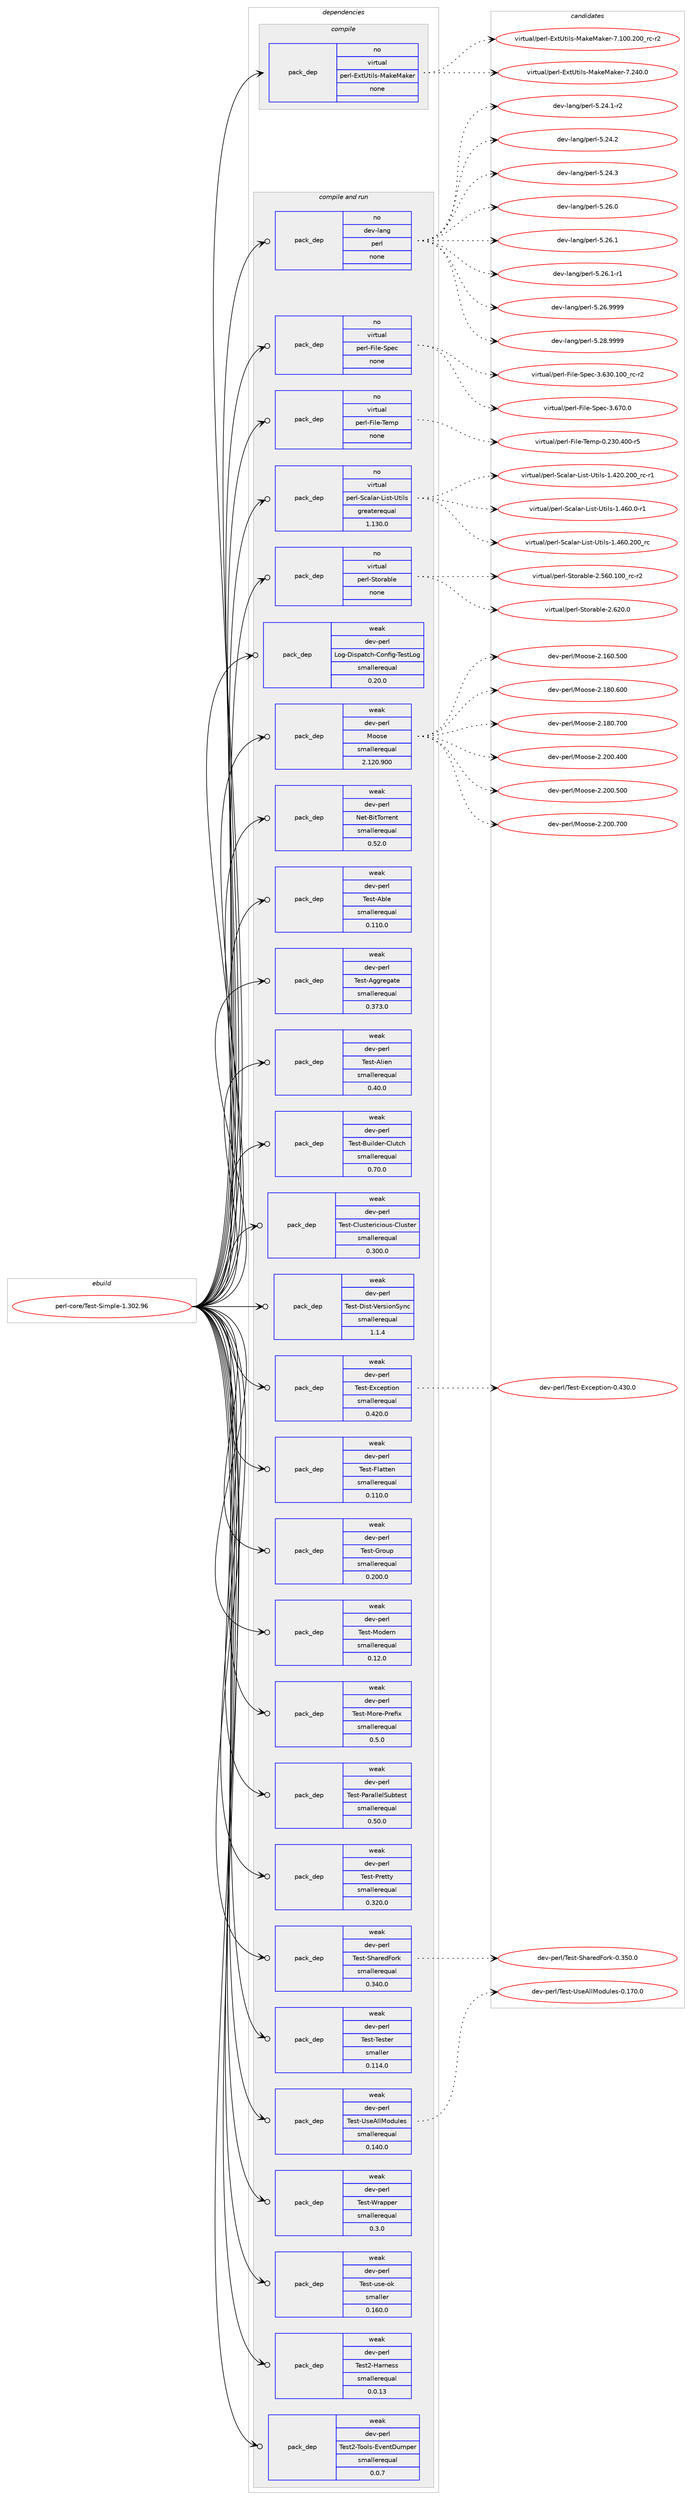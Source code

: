 digraph prolog {

# *************
# Graph options
# *************

newrank=true;
concentrate=true;
compound=true;
graph [rankdir=LR,fontname=Helvetica,fontsize=10,ranksep=1.5];#, ranksep=2.5, nodesep=0.2];
edge  [arrowhead=vee];
node  [fontname=Helvetica,fontsize=10];

# **********
# The ebuild
# **********

subgraph cluster_leftcol {
color=gray;
rank=same;
label=<<i>ebuild</i>>;
id [label="perl-core/Test-Simple-1.302.96", color=red, width=4, href="../perl-core/Test-Simple-1.302.96.svg"];
}

# ****************
# The dependencies
# ****************

subgraph cluster_midcol {
color=gray;
label=<<i>dependencies</i>>;
subgraph cluster_compile {
fillcolor="#eeeeee";
style=filled;
label=<<i>compile</i>>;
subgraph pack701 {
dependency1033 [label=<<TABLE BORDER="0" CELLBORDER="1" CELLSPACING="0" CELLPADDING="4" WIDTH="220"><TR><TD ROWSPAN="6" CELLPADDING="30">pack_dep</TD></TR><TR><TD WIDTH="110">no</TD></TR><TR><TD>virtual</TD></TR><TR><TD>perl-ExtUtils-MakeMaker</TD></TR><TR><TD>none</TD></TR><TR><TD></TD></TR></TABLE>>, shape=none, color=blue];
}
id:e -> dependency1033:w [weight=20,style="solid",arrowhead="vee"];
}
subgraph cluster_compileandrun {
fillcolor="#eeeeee";
style=filled;
label=<<i>compile and run</i>>;
subgraph pack702 {
dependency1034 [label=<<TABLE BORDER="0" CELLBORDER="1" CELLSPACING="0" CELLPADDING="4" WIDTH="220"><TR><TD ROWSPAN="6" CELLPADDING="30">pack_dep</TD></TR><TR><TD WIDTH="110">no</TD></TR><TR><TD>dev-lang</TD></TR><TR><TD>perl</TD></TR><TR><TD>none</TD></TR><TR><TD></TD></TR></TABLE>>, shape=none, color=blue];
}
id:e -> dependency1034:w [weight=20,style="solid",arrowhead="odotvee"];
subgraph pack703 {
dependency1035 [label=<<TABLE BORDER="0" CELLBORDER="1" CELLSPACING="0" CELLPADDING="4" WIDTH="220"><TR><TD ROWSPAN="6" CELLPADDING="30">pack_dep</TD></TR><TR><TD WIDTH="110">no</TD></TR><TR><TD>virtual</TD></TR><TR><TD>perl-File-Spec</TD></TR><TR><TD>none</TD></TR><TR><TD></TD></TR></TABLE>>, shape=none, color=blue];
}
id:e -> dependency1035:w [weight=20,style="solid",arrowhead="odotvee"];
subgraph pack704 {
dependency1036 [label=<<TABLE BORDER="0" CELLBORDER="1" CELLSPACING="0" CELLPADDING="4" WIDTH="220"><TR><TD ROWSPAN="6" CELLPADDING="30">pack_dep</TD></TR><TR><TD WIDTH="110">no</TD></TR><TR><TD>virtual</TD></TR><TR><TD>perl-File-Temp</TD></TR><TR><TD>none</TD></TR><TR><TD></TD></TR></TABLE>>, shape=none, color=blue];
}
id:e -> dependency1036:w [weight=20,style="solid",arrowhead="odotvee"];
subgraph pack705 {
dependency1037 [label=<<TABLE BORDER="0" CELLBORDER="1" CELLSPACING="0" CELLPADDING="4" WIDTH="220"><TR><TD ROWSPAN="6" CELLPADDING="30">pack_dep</TD></TR><TR><TD WIDTH="110">no</TD></TR><TR><TD>virtual</TD></TR><TR><TD>perl-Scalar-List-Utils</TD></TR><TR><TD>greaterequal</TD></TR><TR><TD>1.130.0</TD></TR></TABLE>>, shape=none, color=blue];
}
id:e -> dependency1037:w [weight=20,style="solid",arrowhead="odotvee"];
subgraph pack706 {
dependency1038 [label=<<TABLE BORDER="0" CELLBORDER="1" CELLSPACING="0" CELLPADDING="4" WIDTH="220"><TR><TD ROWSPAN="6" CELLPADDING="30">pack_dep</TD></TR><TR><TD WIDTH="110">no</TD></TR><TR><TD>virtual</TD></TR><TR><TD>perl-Storable</TD></TR><TR><TD>none</TD></TR><TR><TD></TD></TR></TABLE>>, shape=none, color=blue];
}
id:e -> dependency1038:w [weight=20,style="solid",arrowhead="odotvee"];
subgraph pack707 {
dependency1039 [label=<<TABLE BORDER="0" CELLBORDER="1" CELLSPACING="0" CELLPADDING="4" WIDTH="220"><TR><TD ROWSPAN="6" CELLPADDING="30">pack_dep</TD></TR><TR><TD WIDTH="110">weak</TD></TR><TR><TD>dev-perl</TD></TR><TR><TD>Log-Dispatch-Config-TestLog</TD></TR><TR><TD>smallerequal</TD></TR><TR><TD>0.20.0</TD></TR></TABLE>>, shape=none, color=blue];
}
id:e -> dependency1039:w [weight=20,style="solid",arrowhead="odotvee"];
subgraph pack708 {
dependency1040 [label=<<TABLE BORDER="0" CELLBORDER="1" CELLSPACING="0" CELLPADDING="4" WIDTH="220"><TR><TD ROWSPAN="6" CELLPADDING="30">pack_dep</TD></TR><TR><TD WIDTH="110">weak</TD></TR><TR><TD>dev-perl</TD></TR><TR><TD>Moose</TD></TR><TR><TD>smallerequal</TD></TR><TR><TD>2.120.900</TD></TR></TABLE>>, shape=none, color=blue];
}
id:e -> dependency1040:w [weight=20,style="solid",arrowhead="odotvee"];
subgraph pack709 {
dependency1041 [label=<<TABLE BORDER="0" CELLBORDER="1" CELLSPACING="0" CELLPADDING="4" WIDTH="220"><TR><TD ROWSPAN="6" CELLPADDING="30">pack_dep</TD></TR><TR><TD WIDTH="110">weak</TD></TR><TR><TD>dev-perl</TD></TR><TR><TD>Net-BitTorrent</TD></TR><TR><TD>smallerequal</TD></TR><TR><TD>0.52.0</TD></TR></TABLE>>, shape=none, color=blue];
}
id:e -> dependency1041:w [weight=20,style="solid",arrowhead="odotvee"];
subgraph pack710 {
dependency1042 [label=<<TABLE BORDER="0" CELLBORDER="1" CELLSPACING="0" CELLPADDING="4" WIDTH="220"><TR><TD ROWSPAN="6" CELLPADDING="30">pack_dep</TD></TR><TR><TD WIDTH="110">weak</TD></TR><TR><TD>dev-perl</TD></TR><TR><TD>Test-Able</TD></TR><TR><TD>smallerequal</TD></TR><TR><TD>0.110.0</TD></TR></TABLE>>, shape=none, color=blue];
}
id:e -> dependency1042:w [weight=20,style="solid",arrowhead="odotvee"];
subgraph pack711 {
dependency1043 [label=<<TABLE BORDER="0" CELLBORDER="1" CELLSPACING="0" CELLPADDING="4" WIDTH="220"><TR><TD ROWSPAN="6" CELLPADDING="30">pack_dep</TD></TR><TR><TD WIDTH="110">weak</TD></TR><TR><TD>dev-perl</TD></TR><TR><TD>Test-Aggregate</TD></TR><TR><TD>smallerequal</TD></TR><TR><TD>0.373.0</TD></TR></TABLE>>, shape=none, color=blue];
}
id:e -> dependency1043:w [weight=20,style="solid",arrowhead="odotvee"];
subgraph pack712 {
dependency1044 [label=<<TABLE BORDER="0" CELLBORDER="1" CELLSPACING="0" CELLPADDING="4" WIDTH="220"><TR><TD ROWSPAN="6" CELLPADDING="30">pack_dep</TD></TR><TR><TD WIDTH="110">weak</TD></TR><TR><TD>dev-perl</TD></TR><TR><TD>Test-Alien</TD></TR><TR><TD>smallerequal</TD></TR><TR><TD>0.40.0</TD></TR></TABLE>>, shape=none, color=blue];
}
id:e -> dependency1044:w [weight=20,style="solid",arrowhead="odotvee"];
subgraph pack713 {
dependency1045 [label=<<TABLE BORDER="0" CELLBORDER="1" CELLSPACING="0" CELLPADDING="4" WIDTH="220"><TR><TD ROWSPAN="6" CELLPADDING="30">pack_dep</TD></TR><TR><TD WIDTH="110">weak</TD></TR><TR><TD>dev-perl</TD></TR><TR><TD>Test-Builder-Clutch</TD></TR><TR><TD>smallerequal</TD></TR><TR><TD>0.70.0</TD></TR></TABLE>>, shape=none, color=blue];
}
id:e -> dependency1045:w [weight=20,style="solid",arrowhead="odotvee"];
subgraph pack714 {
dependency1046 [label=<<TABLE BORDER="0" CELLBORDER="1" CELLSPACING="0" CELLPADDING="4" WIDTH="220"><TR><TD ROWSPAN="6" CELLPADDING="30">pack_dep</TD></TR><TR><TD WIDTH="110">weak</TD></TR><TR><TD>dev-perl</TD></TR><TR><TD>Test-Clustericious-Cluster</TD></TR><TR><TD>smallerequal</TD></TR><TR><TD>0.300.0</TD></TR></TABLE>>, shape=none, color=blue];
}
id:e -> dependency1046:w [weight=20,style="solid",arrowhead="odotvee"];
subgraph pack715 {
dependency1047 [label=<<TABLE BORDER="0" CELLBORDER="1" CELLSPACING="0" CELLPADDING="4" WIDTH="220"><TR><TD ROWSPAN="6" CELLPADDING="30">pack_dep</TD></TR><TR><TD WIDTH="110">weak</TD></TR><TR><TD>dev-perl</TD></TR><TR><TD>Test-Dist-VersionSync</TD></TR><TR><TD>smallerequal</TD></TR><TR><TD>1.1.4</TD></TR></TABLE>>, shape=none, color=blue];
}
id:e -> dependency1047:w [weight=20,style="solid",arrowhead="odotvee"];
subgraph pack716 {
dependency1048 [label=<<TABLE BORDER="0" CELLBORDER="1" CELLSPACING="0" CELLPADDING="4" WIDTH="220"><TR><TD ROWSPAN="6" CELLPADDING="30">pack_dep</TD></TR><TR><TD WIDTH="110">weak</TD></TR><TR><TD>dev-perl</TD></TR><TR><TD>Test-Exception</TD></TR><TR><TD>smallerequal</TD></TR><TR><TD>0.420.0</TD></TR></TABLE>>, shape=none, color=blue];
}
id:e -> dependency1048:w [weight=20,style="solid",arrowhead="odotvee"];
subgraph pack717 {
dependency1049 [label=<<TABLE BORDER="0" CELLBORDER="1" CELLSPACING="0" CELLPADDING="4" WIDTH="220"><TR><TD ROWSPAN="6" CELLPADDING="30">pack_dep</TD></TR><TR><TD WIDTH="110">weak</TD></TR><TR><TD>dev-perl</TD></TR><TR><TD>Test-Flatten</TD></TR><TR><TD>smallerequal</TD></TR><TR><TD>0.110.0</TD></TR></TABLE>>, shape=none, color=blue];
}
id:e -> dependency1049:w [weight=20,style="solid",arrowhead="odotvee"];
subgraph pack718 {
dependency1050 [label=<<TABLE BORDER="0" CELLBORDER="1" CELLSPACING="0" CELLPADDING="4" WIDTH="220"><TR><TD ROWSPAN="6" CELLPADDING="30">pack_dep</TD></TR><TR><TD WIDTH="110">weak</TD></TR><TR><TD>dev-perl</TD></TR><TR><TD>Test-Group</TD></TR><TR><TD>smallerequal</TD></TR><TR><TD>0.200.0</TD></TR></TABLE>>, shape=none, color=blue];
}
id:e -> dependency1050:w [weight=20,style="solid",arrowhead="odotvee"];
subgraph pack719 {
dependency1051 [label=<<TABLE BORDER="0" CELLBORDER="1" CELLSPACING="0" CELLPADDING="4" WIDTH="220"><TR><TD ROWSPAN="6" CELLPADDING="30">pack_dep</TD></TR><TR><TD WIDTH="110">weak</TD></TR><TR><TD>dev-perl</TD></TR><TR><TD>Test-Modern</TD></TR><TR><TD>smallerequal</TD></TR><TR><TD>0.12.0</TD></TR></TABLE>>, shape=none, color=blue];
}
id:e -> dependency1051:w [weight=20,style="solid",arrowhead="odotvee"];
subgraph pack720 {
dependency1052 [label=<<TABLE BORDER="0" CELLBORDER="1" CELLSPACING="0" CELLPADDING="4" WIDTH="220"><TR><TD ROWSPAN="6" CELLPADDING="30">pack_dep</TD></TR><TR><TD WIDTH="110">weak</TD></TR><TR><TD>dev-perl</TD></TR><TR><TD>Test-More-Prefix</TD></TR><TR><TD>smallerequal</TD></TR><TR><TD>0.5.0</TD></TR></TABLE>>, shape=none, color=blue];
}
id:e -> dependency1052:w [weight=20,style="solid",arrowhead="odotvee"];
subgraph pack721 {
dependency1053 [label=<<TABLE BORDER="0" CELLBORDER="1" CELLSPACING="0" CELLPADDING="4" WIDTH="220"><TR><TD ROWSPAN="6" CELLPADDING="30">pack_dep</TD></TR><TR><TD WIDTH="110">weak</TD></TR><TR><TD>dev-perl</TD></TR><TR><TD>Test-ParallelSubtest</TD></TR><TR><TD>smallerequal</TD></TR><TR><TD>0.50.0</TD></TR></TABLE>>, shape=none, color=blue];
}
id:e -> dependency1053:w [weight=20,style="solid",arrowhead="odotvee"];
subgraph pack722 {
dependency1054 [label=<<TABLE BORDER="0" CELLBORDER="1" CELLSPACING="0" CELLPADDING="4" WIDTH="220"><TR><TD ROWSPAN="6" CELLPADDING="30">pack_dep</TD></TR><TR><TD WIDTH="110">weak</TD></TR><TR><TD>dev-perl</TD></TR><TR><TD>Test-Pretty</TD></TR><TR><TD>smallerequal</TD></TR><TR><TD>0.320.0</TD></TR></TABLE>>, shape=none, color=blue];
}
id:e -> dependency1054:w [weight=20,style="solid",arrowhead="odotvee"];
subgraph pack723 {
dependency1055 [label=<<TABLE BORDER="0" CELLBORDER="1" CELLSPACING="0" CELLPADDING="4" WIDTH="220"><TR><TD ROWSPAN="6" CELLPADDING="30">pack_dep</TD></TR><TR><TD WIDTH="110">weak</TD></TR><TR><TD>dev-perl</TD></TR><TR><TD>Test-SharedFork</TD></TR><TR><TD>smallerequal</TD></TR><TR><TD>0.340.0</TD></TR></TABLE>>, shape=none, color=blue];
}
id:e -> dependency1055:w [weight=20,style="solid",arrowhead="odotvee"];
subgraph pack724 {
dependency1056 [label=<<TABLE BORDER="0" CELLBORDER="1" CELLSPACING="0" CELLPADDING="4" WIDTH="220"><TR><TD ROWSPAN="6" CELLPADDING="30">pack_dep</TD></TR><TR><TD WIDTH="110">weak</TD></TR><TR><TD>dev-perl</TD></TR><TR><TD>Test-Tester</TD></TR><TR><TD>smaller</TD></TR><TR><TD>0.114.0</TD></TR></TABLE>>, shape=none, color=blue];
}
id:e -> dependency1056:w [weight=20,style="solid",arrowhead="odotvee"];
subgraph pack725 {
dependency1057 [label=<<TABLE BORDER="0" CELLBORDER="1" CELLSPACING="0" CELLPADDING="4" WIDTH="220"><TR><TD ROWSPAN="6" CELLPADDING="30">pack_dep</TD></TR><TR><TD WIDTH="110">weak</TD></TR><TR><TD>dev-perl</TD></TR><TR><TD>Test-UseAllModules</TD></TR><TR><TD>smallerequal</TD></TR><TR><TD>0.140.0</TD></TR></TABLE>>, shape=none, color=blue];
}
id:e -> dependency1057:w [weight=20,style="solid",arrowhead="odotvee"];
subgraph pack726 {
dependency1058 [label=<<TABLE BORDER="0" CELLBORDER="1" CELLSPACING="0" CELLPADDING="4" WIDTH="220"><TR><TD ROWSPAN="6" CELLPADDING="30">pack_dep</TD></TR><TR><TD WIDTH="110">weak</TD></TR><TR><TD>dev-perl</TD></TR><TR><TD>Test-Wrapper</TD></TR><TR><TD>smallerequal</TD></TR><TR><TD>0.3.0</TD></TR></TABLE>>, shape=none, color=blue];
}
id:e -> dependency1058:w [weight=20,style="solid",arrowhead="odotvee"];
subgraph pack727 {
dependency1059 [label=<<TABLE BORDER="0" CELLBORDER="1" CELLSPACING="0" CELLPADDING="4" WIDTH="220"><TR><TD ROWSPAN="6" CELLPADDING="30">pack_dep</TD></TR><TR><TD WIDTH="110">weak</TD></TR><TR><TD>dev-perl</TD></TR><TR><TD>Test-use-ok</TD></TR><TR><TD>smaller</TD></TR><TR><TD>0.160.0</TD></TR></TABLE>>, shape=none, color=blue];
}
id:e -> dependency1059:w [weight=20,style="solid",arrowhead="odotvee"];
subgraph pack728 {
dependency1060 [label=<<TABLE BORDER="0" CELLBORDER="1" CELLSPACING="0" CELLPADDING="4" WIDTH="220"><TR><TD ROWSPAN="6" CELLPADDING="30">pack_dep</TD></TR><TR><TD WIDTH="110">weak</TD></TR><TR><TD>dev-perl</TD></TR><TR><TD>Test2-Harness</TD></TR><TR><TD>smallerequal</TD></TR><TR><TD>0.0.13</TD></TR></TABLE>>, shape=none, color=blue];
}
id:e -> dependency1060:w [weight=20,style="solid",arrowhead="odotvee"];
subgraph pack729 {
dependency1061 [label=<<TABLE BORDER="0" CELLBORDER="1" CELLSPACING="0" CELLPADDING="4" WIDTH="220"><TR><TD ROWSPAN="6" CELLPADDING="30">pack_dep</TD></TR><TR><TD WIDTH="110">weak</TD></TR><TR><TD>dev-perl</TD></TR><TR><TD>Test2-Tools-EventDumper</TD></TR><TR><TD>smallerequal</TD></TR><TR><TD>0.0.7</TD></TR></TABLE>>, shape=none, color=blue];
}
id:e -> dependency1061:w [weight=20,style="solid",arrowhead="odotvee"];
}
subgraph cluster_run {
fillcolor="#eeeeee";
style=filled;
label=<<i>run</i>>;
}
}

# **************
# The candidates
# **************

subgraph cluster_choices {
rank=same;
color=gray;
label=<<i>candidates</i>>;

subgraph choice701 {
color=black;
nodesep=1;
choice118105114116117971084711210111410845691201168511610510811545779710710177971071011144555464948484650484895114994511450 [label="virtual/perl-ExtUtils-MakeMaker-7.100.200_rc-r2", color=red, width=4,href="../virtual/perl-ExtUtils-MakeMaker-7.100.200_rc-r2.svg"];
choice118105114116117971084711210111410845691201168511610510811545779710710177971071011144555465052484648 [label="virtual/perl-ExtUtils-MakeMaker-7.240.0", color=red, width=4,href="../virtual/perl-ExtUtils-MakeMaker-7.240.0.svg"];
dependency1033:e -> choice118105114116117971084711210111410845691201168511610510811545779710710177971071011144555464948484650484895114994511450:w [style=dotted,weight="100"];
dependency1033:e -> choice118105114116117971084711210111410845691201168511610510811545779710710177971071011144555465052484648:w [style=dotted,weight="100"];
}
subgraph choice702 {
color=black;
nodesep=1;
choice100101118451089711010347112101114108455346505246494511450 [label="dev-lang/perl-5.24.1-r2", color=red, width=4,href="../dev-lang/perl-5.24.1-r2.svg"];
choice10010111845108971101034711210111410845534650524650 [label="dev-lang/perl-5.24.2", color=red, width=4,href="../dev-lang/perl-5.24.2.svg"];
choice10010111845108971101034711210111410845534650524651 [label="dev-lang/perl-5.24.3", color=red, width=4,href="../dev-lang/perl-5.24.3.svg"];
choice10010111845108971101034711210111410845534650544648 [label="dev-lang/perl-5.26.0", color=red, width=4,href="../dev-lang/perl-5.26.0.svg"];
choice10010111845108971101034711210111410845534650544649 [label="dev-lang/perl-5.26.1", color=red, width=4,href="../dev-lang/perl-5.26.1.svg"];
choice100101118451089711010347112101114108455346505446494511449 [label="dev-lang/perl-5.26.1-r1", color=red, width=4,href="../dev-lang/perl-5.26.1-r1.svg"];
choice10010111845108971101034711210111410845534650544657575757 [label="dev-lang/perl-5.26.9999", color=red, width=4,href="../dev-lang/perl-5.26.9999.svg"];
choice10010111845108971101034711210111410845534650564657575757 [label="dev-lang/perl-5.28.9999", color=red, width=4,href="../dev-lang/perl-5.28.9999.svg"];
dependency1034:e -> choice100101118451089711010347112101114108455346505246494511450:w [style=dotted,weight="100"];
dependency1034:e -> choice10010111845108971101034711210111410845534650524650:w [style=dotted,weight="100"];
dependency1034:e -> choice10010111845108971101034711210111410845534650524651:w [style=dotted,weight="100"];
dependency1034:e -> choice10010111845108971101034711210111410845534650544648:w [style=dotted,weight="100"];
dependency1034:e -> choice10010111845108971101034711210111410845534650544649:w [style=dotted,weight="100"];
dependency1034:e -> choice100101118451089711010347112101114108455346505446494511449:w [style=dotted,weight="100"];
dependency1034:e -> choice10010111845108971101034711210111410845534650544657575757:w [style=dotted,weight="100"];
dependency1034:e -> choice10010111845108971101034711210111410845534650564657575757:w [style=dotted,weight="100"];
}
subgraph choice703 {
color=black;
nodesep=1;
choice118105114116117971084711210111410845701051081014583112101994551465451484649484895114994511450 [label="virtual/perl-File-Spec-3.630.100_rc-r2", color=red, width=4,href="../virtual/perl-File-Spec-3.630.100_rc-r2.svg"];
choice118105114116117971084711210111410845701051081014583112101994551465455484648 [label="virtual/perl-File-Spec-3.670.0", color=red, width=4,href="../virtual/perl-File-Spec-3.670.0.svg"];
dependency1035:e -> choice118105114116117971084711210111410845701051081014583112101994551465451484649484895114994511450:w [style=dotted,weight="100"];
dependency1035:e -> choice118105114116117971084711210111410845701051081014583112101994551465455484648:w [style=dotted,weight="100"];
}
subgraph choice704 {
color=black;
nodesep=1;
choice118105114116117971084711210111410845701051081014584101109112454846505148465248484511453 [label="virtual/perl-File-Temp-0.230.400-r5", color=red, width=4,href="../virtual/perl-File-Temp-0.230.400-r5.svg"];
dependency1036:e -> choice118105114116117971084711210111410845701051081014584101109112454846505148465248484511453:w [style=dotted,weight="100"];
}
subgraph choice705 {
color=black;
nodesep=1;
choice11810511411611797108471121011141084583999710897114457610511511645851161051081154549465250484650484895114994511449 [label="virtual/perl-Scalar-List-Utils-1.420.200_rc-r1", color=red, width=4,href="../virtual/perl-Scalar-List-Utils-1.420.200_rc-r1.svg"];
choice118105114116117971084711210111410845839997108971144576105115116458511610510811545494652544846484511449 [label="virtual/perl-Scalar-List-Utils-1.460.0-r1", color=red, width=4,href="../virtual/perl-Scalar-List-Utils-1.460.0-r1.svg"];
choice1181051141161179710847112101114108458399971089711445761051151164585116105108115454946525448465048489511499 [label="virtual/perl-Scalar-List-Utils-1.460.200_rc", color=red, width=4,href="../virtual/perl-Scalar-List-Utils-1.460.200_rc.svg"];
dependency1037:e -> choice11810511411611797108471121011141084583999710897114457610511511645851161051081154549465250484650484895114994511449:w [style=dotted,weight="100"];
dependency1037:e -> choice118105114116117971084711210111410845839997108971144576105115116458511610510811545494652544846484511449:w [style=dotted,weight="100"];
dependency1037:e -> choice1181051141161179710847112101114108458399971089711445761051151164585116105108115454946525448465048489511499:w [style=dotted,weight="100"];
}
subgraph choice706 {
color=black;
nodesep=1;
choice1181051141161179710847112101114108458311611111497981081014550465354484649484895114994511450 [label="virtual/perl-Storable-2.560.100_rc-r2", color=red, width=4,href="../virtual/perl-Storable-2.560.100_rc-r2.svg"];
choice1181051141161179710847112101114108458311611111497981081014550465450484648 [label="virtual/perl-Storable-2.620.0", color=red, width=4,href="../virtual/perl-Storable-2.620.0.svg"];
dependency1038:e -> choice1181051141161179710847112101114108458311611111497981081014550465354484649484895114994511450:w [style=dotted,weight="100"];
dependency1038:e -> choice1181051141161179710847112101114108458311611111497981081014550465450484648:w [style=dotted,weight="100"];
}
subgraph choice707 {
color=black;
nodesep=1;
}
subgraph choice708 {
color=black;
nodesep=1;
choice10010111845112101114108477711111111510145504649544846534848 [label="dev-perl/Moose-2.160.500", color=red, width=4,href="../dev-perl/Moose-2.160.500.svg"];
choice10010111845112101114108477711111111510145504649564846544848 [label="dev-perl/Moose-2.180.600", color=red, width=4,href="../dev-perl/Moose-2.180.600.svg"];
choice10010111845112101114108477711111111510145504649564846554848 [label="dev-perl/Moose-2.180.700", color=red, width=4,href="../dev-perl/Moose-2.180.700.svg"];
choice10010111845112101114108477711111111510145504650484846524848 [label="dev-perl/Moose-2.200.400", color=red, width=4,href="../dev-perl/Moose-2.200.400.svg"];
choice10010111845112101114108477711111111510145504650484846534848 [label="dev-perl/Moose-2.200.500", color=red, width=4,href="../dev-perl/Moose-2.200.500.svg"];
choice10010111845112101114108477711111111510145504650484846554848 [label="dev-perl/Moose-2.200.700", color=red, width=4,href="../dev-perl/Moose-2.200.700.svg"];
dependency1040:e -> choice10010111845112101114108477711111111510145504649544846534848:w [style=dotted,weight="100"];
dependency1040:e -> choice10010111845112101114108477711111111510145504649564846544848:w [style=dotted,weight="100"];
dependency1040:e -> choice10010111845112101114108477711111111510145504649564846554848:w [style=dotted,weight="100"];
dependency1040:e -> choice10010111845112101114108477711111111510145504650484846524848:w [style=dotted,weight="100"];
dependency1040:e -> choice10010111845112101114108477711111111510145504650484846534848:w [style=dotted,weight="100"];
dependency1040:e -> choice10010111845112101114108477711111111510145504650484846554848:w [style=dotted,weight="100"];
}
subgraph choice709 {
color=black;
nodesep=1;
}
subgraph choice710 {
color=black;
nodesep=1;
}
subgraph choice711 {
color=black;
nodesep=1;
}
subgraph choice712 {
color=black;
nodesep=1;
}
subgraph choice713 {
color=black;
nodesep=1;
}
subgraph choice714 {
color=black;
nodesep=1;
}
subgraph choice715 {
color=black;
nodesep=1;
}
subgraph choice716 {
color=black;
nodesep=1;
choice1001011184511210111410847841011151164569120991011121161051111104548465251484648 [label="dev-perl/Test-Exception-0.430.0", color=red, width=4,href="../dev-perl/Test-Exception-0.430.0.svg"];
dependency1048:e -> choice1001011184511210111410847841011151164569120991011121161051111104548465251484648:w [style=dotted,weight="100"];
}
subgraph choice717 {
color=black;
nodesep=1;
}
subgraph choice718 {
color=black;
nodesep=1;
}
subgraph choice719 {
color=black;
nodesep=1;
}
subgraph choice720 {
color=black;
nodesep=1;
}
subgraph choice721 {
color=black;
nodesep=1;
}
subgraph choice722 {
color=black;
nodesep=1;
}
subgraph choice723 {
color=black;
nodesep=1;
choice100101118451121011141084784101115116458310497114101100701111141074548465153484648 [label="dev-perl/Test-SharedFork-0.350.0", color=red, width=4,href="../dev-perl/Test-SharedFork-0.350.0.svg"];
dependency1055:e -> choice100101118451121011141084784101115116458310497114101100701111141074548465153484648:w [style=dotted,weight="100"];
}
subgraph choice724 {
color=black;
nodesep=1;
}
subgraph choice725 {
color=black;
nodesep=1;
choice100101118451121011141084784101115116458511510165108108771111001171081011154548464955484648 [label="dev-perl/Test-UseAllModules-0.170.0", color=red, width=4,href="../dev-perl/Test-UseAllModules-0.170.0.svg"];
dependency1057:e -> choice100101118451121011141084784101115116458511510165108108771111001171081011154548464955484648:w [style=dotted,weight="100"];
}
subgraph choice726 {
color=black;
nodesep=1;
}
subgraph choice727 {
color=black;
nodesep=1;
}
subgraph choice728 {
color=black;
nodesep=1;
}
subgraph choice729 {
color=black;
nodesep=1;
}
}

}
